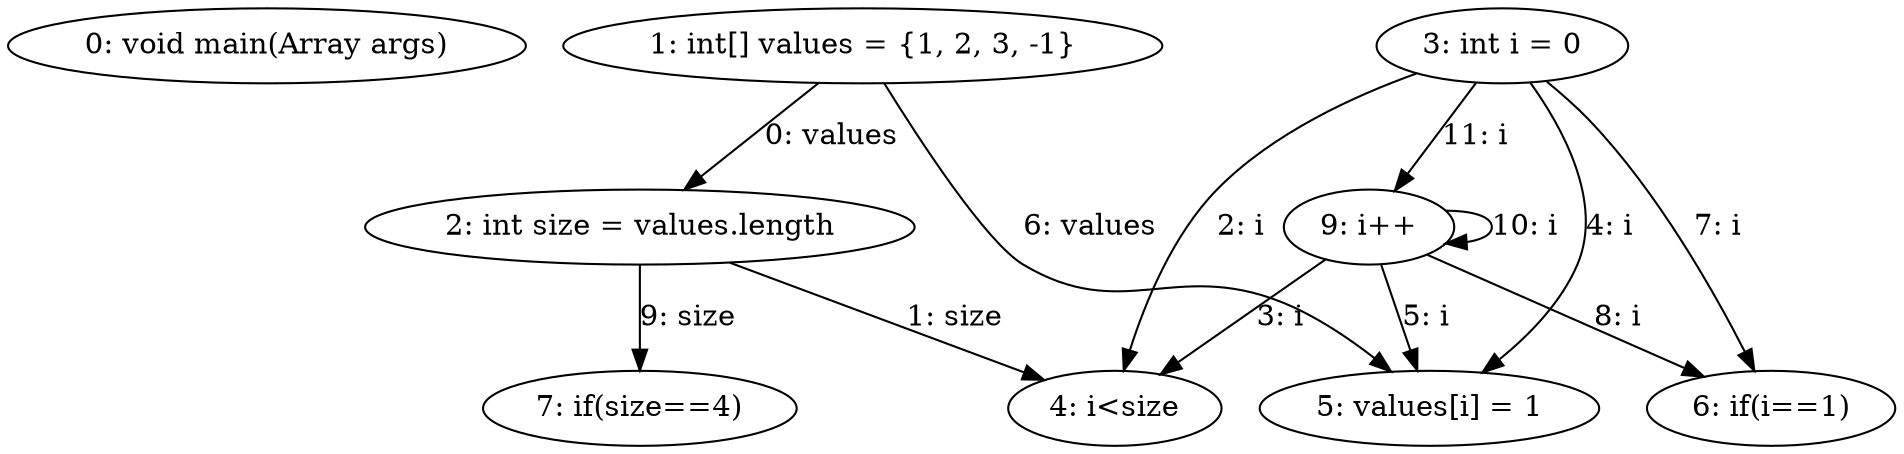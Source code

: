 digraph G {
  1 [ label="0: void main(Array args)" ];
  2 [ label="1: int[] values = {1, 2, 3, -1}" ];
  3 [ label="2: int size = values.length" ];
  4 [ label="3: int i = 0" ];
  5 [ label="4: i<size" ];
  6 [ label="5: values[i] = 1" ];
  7 [ label="6: if(i==1)" ];
  8 [ label="7: if(size==4)" ];
  9 [ label="9: i++" ];
  2 -> 3 [ label="0: values" ];
  3 -> 5 [ label="1: size" ];
  4 -> 5 [ label="2: i" ];
  9 -> 5 [ label="3: i" ];
  4 -> 6 [ label="4: i" ];
  9 -> 6 [ label="5: i" ];
  2 -> 6 [ label="6: values" ];
  4 -> 7 [ label="7: i" ];
  9 -> 7 [ label="8: i" ];
  3 -> 8 [ label="9: size" ];
  9 -> 9 [ label="10: i" ];
  4 -> 9 [ label="11: i" ];
}
